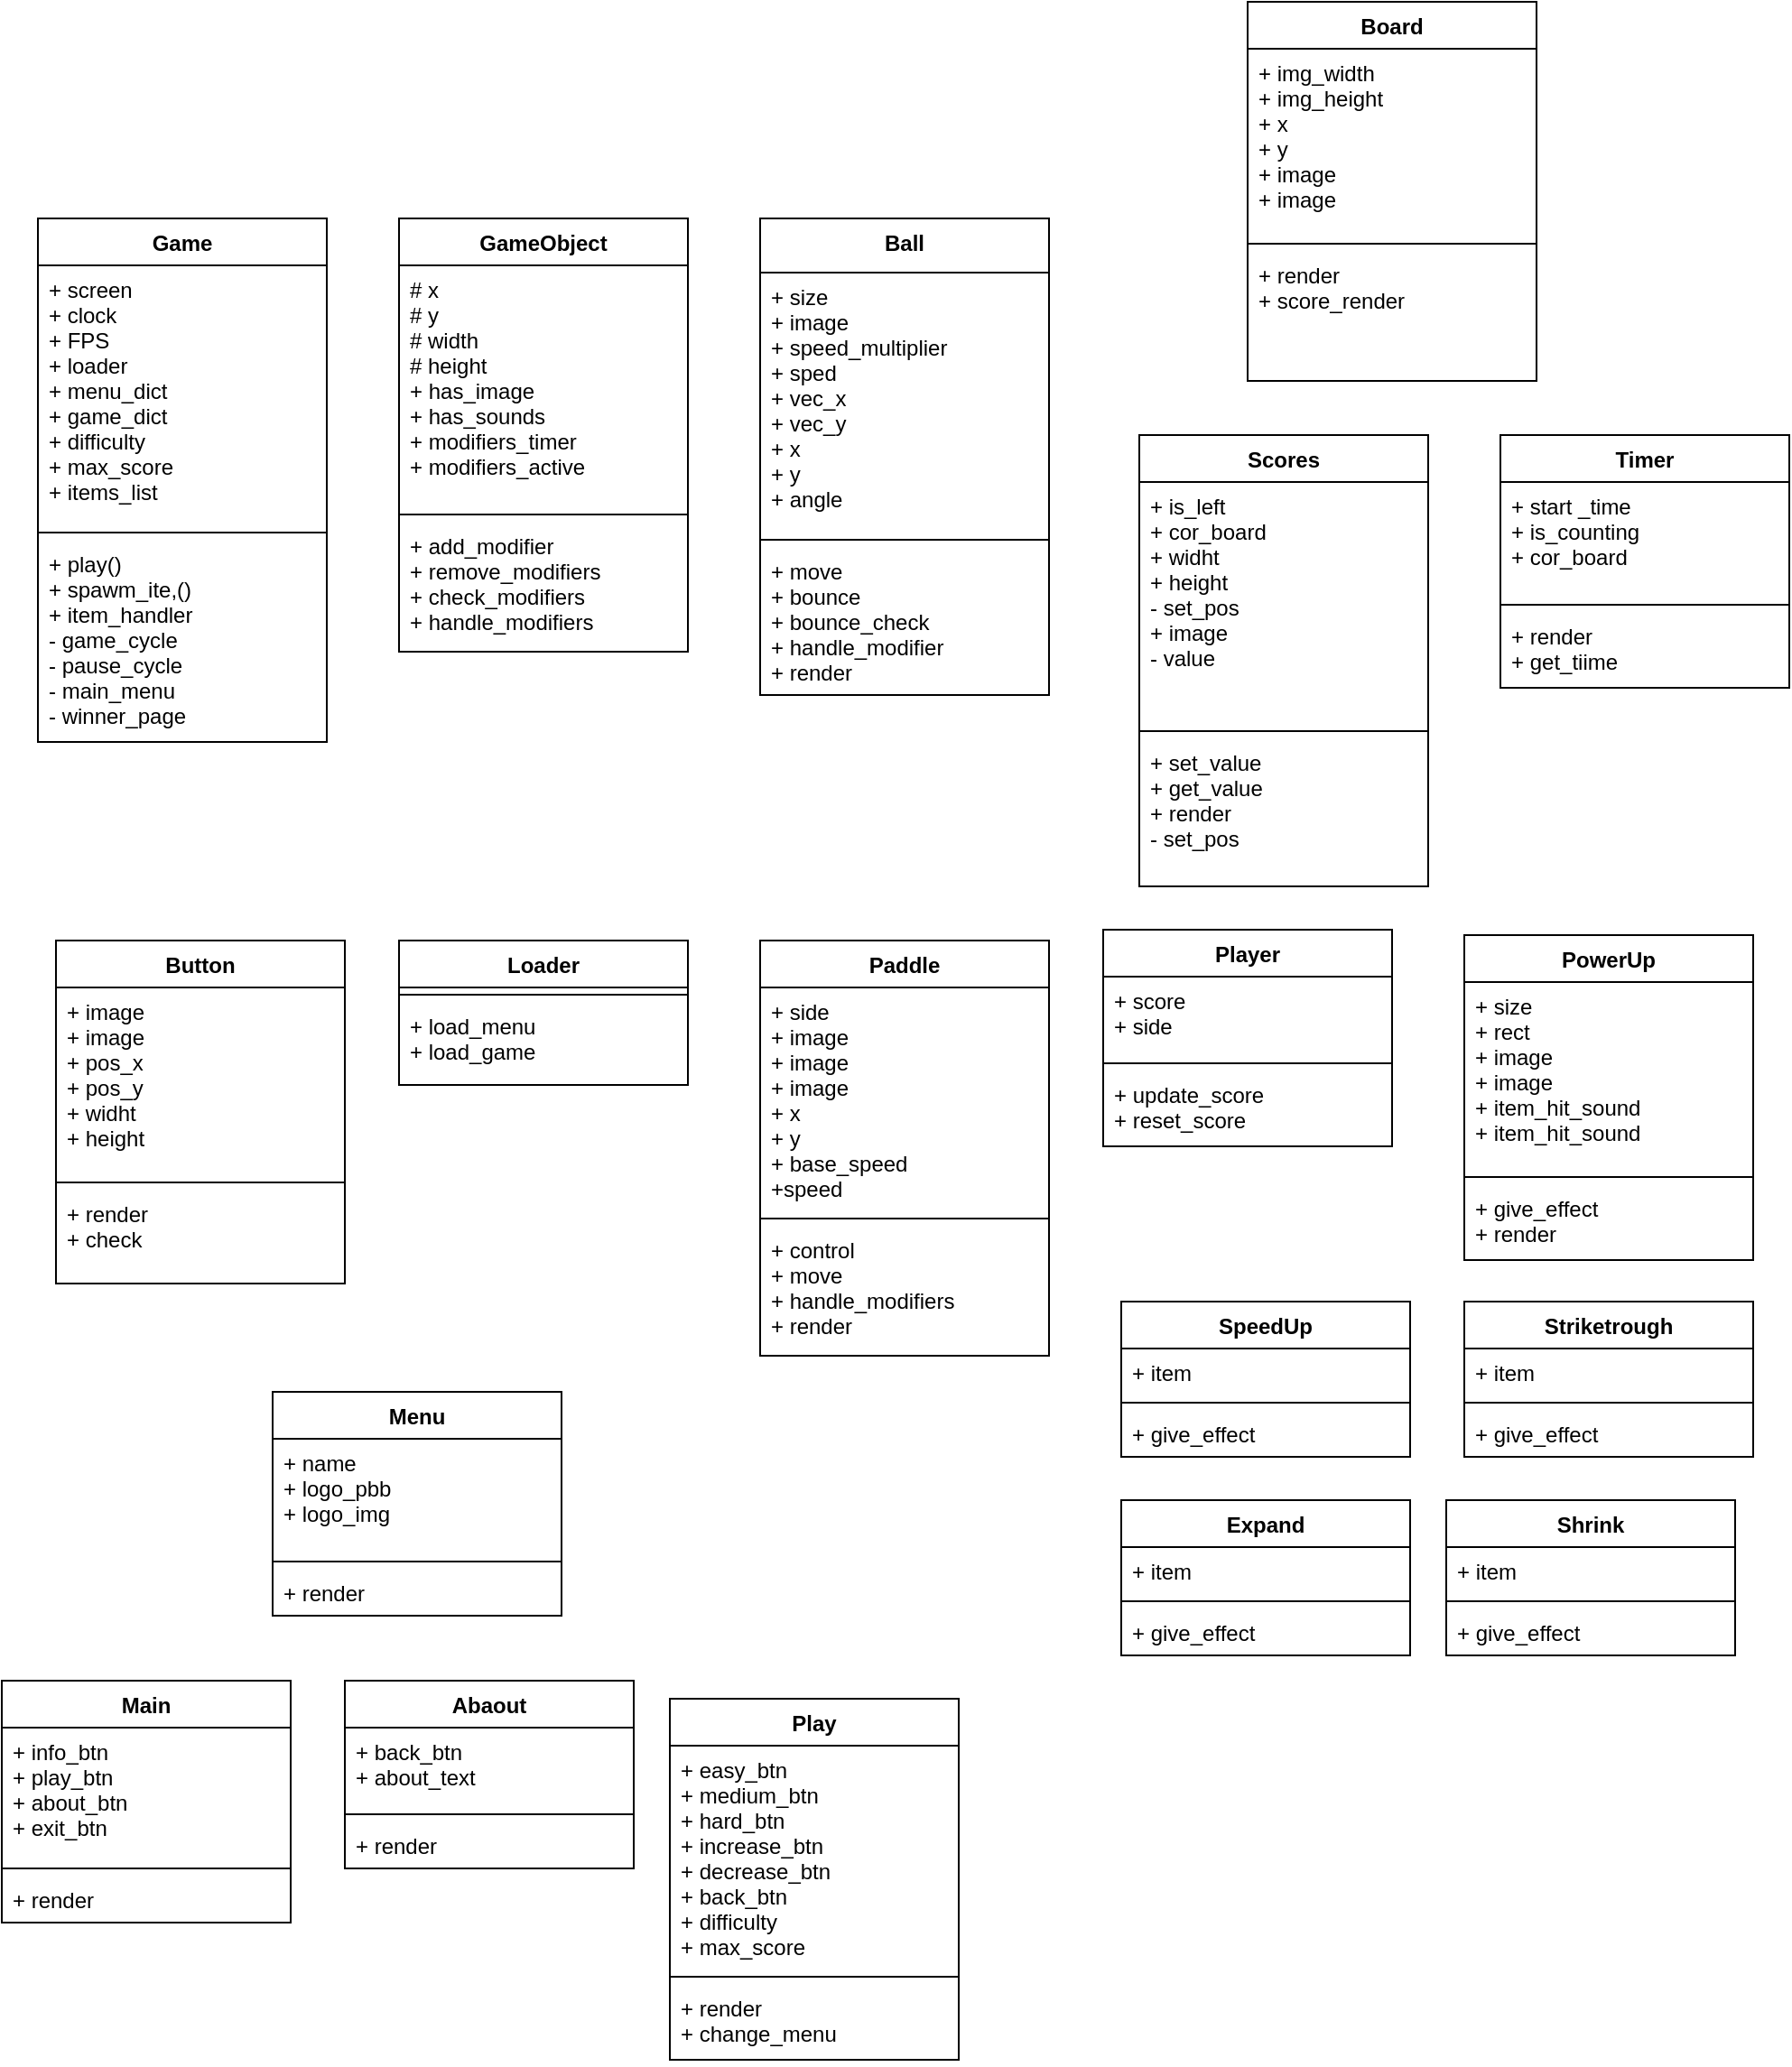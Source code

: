 <mxfile version="18.2.1" type="device"><diagram id="ZpMINNTCplKvtxBsx-kP" name="Page-1"><mxGraphModel dx="1386" dy="752" grid="1" gridSize="10" guides="1" tooltips="1" connect="1" arrows="1" fold="1" page="1" pageScale="1" pageWidth="1100" pageHeight="850" math="0" shadow="0"><root><mxCell id="0"/><mxCell id="1" parent="0"/><mxCell id="_jdVswIiV0RcMIgMXIJT-1" value="Game" style="swimlane;fontStyle=1;align=center;verticalAlign=top;childLayout=stackLayout;horizontal=1;startSize=26;horizontalStack=0;resizeParent=1;resizeParentMax=0;resizeLast=0;collapsible=1;marginBottom=0;" vertex="1" parent="1"><mxGeometry x="30" y="350" width="160" height="290" as="geometry"/></mxCell><mxCell id="_jdVswIiV0RcMIgMXIJT-2" value="+ screen &#10;+ clock&#10;+ FPS&#10;+ loader&#10;+ menu_dict&#10;+ game_dict&#10;+ difficulty&#10;+ max_score&#10;+ items_list" style="text;strokeColor=none;fillColor=none;align=left;verticalAlign=top;spacingLeft=4;spacingRight=4;overflow=hidden;rotatable=0;points=[[0,0.5],[1,0.5]];portConstraint=eastwest;" vertex="1" parent="_jdVswIiV0RcMIgMXIJT-1"><mxGeometry y="26" width="160" height="144" as="geometry"/></mxCell><mxCell id="_jdVswIiV0RcMIgMXIJT-3" value="" style="line;strokeWidth=1;fillColor=none;align=left;verticalAlign=middle;spacingTop=-1;spacingLeft=3;spacingRight=3;rotatable=0;labelPosition=right;points=[];portConstraint=eastwest;" vertex="1" parent="_jdVswIiV0RcMIgMXIJT-1"><mxGeometry y="170" width="160" height="8" as="geometry"/></mxCell><mxCell id="_jdVswIiV0RcMIgMXIJT-4" value="+ play()&#10;+ spawm_ite,()&#10;+ item_handler&#10;- game_cycle&#10;- pause_cycle&#10;- main_menu&#10;- winner_page&#10;" style="text;strokeColor=none;fillColor=none;align=left;verticalAlign=top;spacingLeft=4;spacingRight=4;overflow=hidden;rotatable=0;points=[[0,0.5],[1,0.5]];portConstraint=eastwest;" vertex="1" parent="_jdVswIiV0RcMIgMXIJT-1"><mxGeometry y="178" width="160" height="112" as="geometry"/></mxCell><mxCell id="_jdVswIiV0RcMIgMXIJT-5" value="GameObject" style="swimlane;fontStyle=1;align=center;verticalAlign=top;childLayout=stackLayout;horizontal=1;startSize=26;horizontalStack=0;resizeParent=1;resizeParentMax=0;resizeLast=0;collapsible=1;marginBottom=0;" vertex="1" parent="1"><mxGeometry x="230" y="350" width="160" height="240" as="geometry"/></mxCell><mxCell id="_jdVswIiV0RcMIgMXIJT-6" value="# x&#10;# y&#10;# width&#10;# height&#10;+ has_image&#10;+ has_sounds&#10;+ modifiers_timer&#10;+ modifiers_active" style="text;strokeColor=none;fillColor=none;align=left;verticalAlign=top;spacingLeft=4;spacingRight=4;overflow=hidden;rotatable=0;points=[[0,0.5],[1,0.5]];portConstraint=eastwest;" vertex="1" parent="_jdVswIiV0RcMIgMXIJT-5"><mxGeometry y="26" width="160" height="134" as="geometry"/></mxCell><mxCell id="_jdVswIiV0RcMIgMXIJT-7" value="" style="line;strokeWidth=1;fillColor=none;align=left;verticalAlign=middle;spacingTop=-1;spacingLeft=3;spacingRight=3;rotatable=0;labelPosition=right;points=[];portConstraint=eastwest;" vertex="1" parent="_jdVswIiV0RcMIgMXIJT-5"><mxGeometry y="160" width="160" height="8" as="geometry"/></mxCell><mxCell id="_jdVswIiV0RcMIgMXIJT-8" value="+ add_modifier&#10;+ remove_modifiers&#10;+ check_modifiers&#10;+ handle_modifiers&#10;" style="text;strokeColor=none;fillColor=none;align=left;verticalAlign=top;spacingLeft=4;spacingRight=4;overflow=hidden;rotatable=0;points=[[0,0.5],[1,0.5]];portConstraint=eastwest;" vertex="1" parent="_jdVswIiV0RcMIgMXIJT-5"><mxGeometry y="168" width="160" height="72" as="geometry"/></mxCell><mxCell id="_jdVswIiV0RcMIgMXIJT-13" value="Ball" style="swimlane;fontStyle=1;align=center;verticalAlign=top;childLayout=stackLayout;horizontal=1;startSize=30;horizontalStack=0;resizeParent=1;resizeParentMax=0;resizeLast=0;collapsible=1;marginBottom=0;" vertex="1" parent="1"><mxGeometry x="430" y="350" width="160" height="264" as="geometry"/></mxCell><mxCell id="_jdVswIiV0RcMIgMXIJT-14" value="+ size&#10;+ image&#10;+ speed_multiplier&#10;+ sped&#10;+ vec_x&#10;+ vec_y&#10;+ x&#10;+ y&#10;+ angle&#10;" style="text;strokeColor=none;fillColor=none;align=left;verticalAlign=top;spacingLeft=4;spacingRight=4;overflow=hidden;rotatable=0;points=[[0,0.5],[1,0.5]];portConstraint=eastwest;" vertex="1" parent="_jdVswIiV0RcMIgMXIJT-13"><mxGeometry y="30" width="160" height="144" as="geometry"/></mxCell><mxCell id="_jdVswIiV0RcMIgMXIJT-15" value="" style="line;strokeWidth=1;fillColor=none;align=left;verticalAlign=middle;spacingTop=-1;spacingLeft=3;spacingRight=3;rotatable=0;labelPosition=right;points=[];portConstraint=eastwest;" vertex="1" parent="_jdVswIiV0RcMIgMXIJT-13"><mxGeometry y="174" width="160" height="8" as="geometry"/></mxCell><mxCell id="_jdVswIiV0RcMIgMXIJT-16" value="+ move&#10;+ bounce&#10;+ bounce_check&#10;+ handle_modifier&#10;+ render" style="text;strokeColor=none;fillColor=none;align=left;verticalAlign=top;spacingLeft=4;spacingRight=4;overflow=hidden;rotatable=0;points=[[0,0.5],[1,0.5]];portConstraint=eastwest;" vertex="1" parent="_jdVswIiV0RcMIgMXIJT-13"><mxGeometry y="182" width="160" height="82" as="geometry"/></mxCell><mxCell id="_jdVswIiV0RcMIgMXIJT-17" value="Board" style="swimlane;fontStyle=1;align=center;verticalAlign=top;childLayout=stackLayout;horizontal=1;startSize=26;horizontalStack=0;resizeParent=1;resizeParentMax=0;resizeLast=0;collapsible=1;marginBottom=0;" vertex="1" parent="1"><mxGeometry x="700" y="230" width="160" height="210" as="geometry"/></mxCell><mxCell id="_jdVswIiV0RcMIgMXIJT-18" value="+ img_width&#10;+ img_height&#10;+ x&#10;+ y&#10;+ image&#10;+ image" style="text;strokeColor=none;fillColor=none;align=left;verticalAlign=top;spacingLeft=4;spacingRight=4;overflow=hidden;rotatable=0;points=[[0,0.5],[1,0.5]];portConstraint=eastwest;" vertex="1" parent="_jdVswIiV0RcMIgMXIJT-17"><mxGeometry y="26" width="160" height="104" as="geometry"/></mxCell><mxCell id="_jdVswIiV0RcMIgMXIJT-19" value="" style="line;strokeWidth=1;fillColor=none;align=left;verticalAlign=middle;spacingTop=-1;spacingLeft=3;spacingRight=3;rotatable=0;labelPosition=right;points=[];portConstraint=eastwest;" vertex="1" parent="_jdVswIiV0RcMIgMXIJT-17"><mxGeometry y="130" width="160" height="8" as="geometry"/></mxCell><mxCell id="_jdVswIiV0RcMIgMXIJT-20" value="+ render&#10;+ score_render" style="text;strokeColor=none;fillColor=none;align=left;verticalAlign=top;spacingLeft=4;spacingRight=4;overflow=hidden;rotatable=0;points=[[0,0.5],[1,0.5]];portConstraint=eastwest;" vertex="1" parent="_jdVswIiV0RcMIgMXIJT-17"><mxGeometry y="138" width="160" height="72" as="geometry"/></mxCell><mxCell id="_jdVswIiV0RcMIgMXIJT-21" value="Scores" style="swimlane;fontStyle=1;align=center;verticalAlign=top;childLayout=stackLayout;horizontal=1;startSize=26;horizontalStack=0;resizeParent=1;resizeParentMax=0;resizeLast=0;collapsible=1;marginBottom=0;" vertex="1" parent="1"><mxGeometry x="640" y="470" width="160" height="250" as="geometry"/></mxCell><mxCell id="_jdVswIiV0RcMIgMXIJT-22" value="+ is_left&#10;+ cor_board&#10;+ widht&#10;+ height&#10;- set_pos&#10;+ image&#10;- value" style="text;strokeColor=none;fillColor=none;align=left;verticalAlign=top;spacingLeft=4;spacingRight=4;overflow=hidden;rotatable=0;points=[[0,0.5],[1,0.5]];portConstraint=eastwest;" vertex="1" parent="_jdVswIiV0RcMIgMXIJT-21"><mxGeometry y="26" width="160" height="134" as="geometry"/></mxCell><mxCell id="_jdVswIiV0RcMIgMXIJT-23" value="" style="line;strokeWidth=1;fillColor=none;align=left;verticalAlign=middle;spacingTop=-1;spacingLeft=3;spacingRight=3;rotatable=0;labelPosition=right;points=[];portConstraint=eastwest;" vertex="1" parent="_jdVswIiV0RcMIgMXIJT-21"><mxGeometry y="160" width="160" height="8" as="geometry"/></mxCell><mxCell id="_jdVswIiV0RcMIgMXIJT-24" value="+ set_value&#10;+ get_value&#10;+ render&#10;- set_pos" style="text;strokeColor=none;fillColor=none;align=left;verticalAlign=top;spacingLeft=4;spacingRight=4;overflow=hidden;rotatable=0;points=[[0,0.5],[1,0.5]];portConstraint=eastwest;" vertex="1" parent="_jdVswIiV0RcMIgMXIJT-21"><mxGeometry y="168" width="160" height="82" as="geometry"/></mxCell><mxCell id="_jdVswIiV0RcMIgMXIJT-26" value="Timer" style="swimlane;fontStyle=1;align=center;verticalAlign=top;childLayout=stackLayout;horizontal=1;startSize=26;horizontalStack=0;resizeParent=1;resizeParentMax=0;resizeLast=0;collapsible=1;marginBottom=0;" vertex="1" parent="1"><mxGeometry x="840" y="470" width="160" height="140" as="geometry"/></mxCell><mxCell id="_jdVswIiV0RcMIgMXIJT-27" value="+ start _time&#10;+ is_counting&#10;+ cor_board" style="text;strokeColor=none;fillColor=none;align=left;verticalAlign=top;spacingLeft=4;spacingRight=4;overflow=hidden;rotatable=0;points=[[0,0.5],[1,0.5]];portConstraint=eastwest;" vertex="1" parent="_jdVswIiV0RcMIgMXIJT-26"><mxGeometry y="26" width="160" height="64" as="geometry"/></mxCell><mxCell id="_jdVswIiV0RcMIgMXIJT-28" value="" style="line;strokeWidth=1;fillColor=none;align=left;verticalAlign=middle;spacingTop=-1;spacingLeft=3;spacingRight=3;rotatable=0;labelPosition=right;points=[];portConstraint=eastwest;" vertex="1" parent="_jdVswIiV0RcMIgMXIJT-26"><mxGeometry y="90" width="160" height="8" as="geometry"/></mxCell><mxCell id="_jdVswIiV0RcMIgMXIJT-29" value="+ render&#10;+ get_tiime" style="text;strokeColor=none;fillColor=none;align=left;verticalAlign=top;spacingLeft=4;spacingRight=4;overflow=hidden;rotatable=0;points=[[0,0.5],[1,0.5]];portConstraint=eastwest;" vertex="1" parent="_jdVswIiV0RcMIgMXIJT-26"><mxGeometry y="98" width="160" height="42" as="geometry"/></mxCell><mxCell id="_jdVswIiV0RcMIgMXIJT-30" value="Button" style="swimlane;fontStyle=1;align=center;verticalAlign=top;childLayout=stackLayout;horizontal=1;startSize=26;horizontalStack=0;resizeParent=1;resizeParentMax=0;resizeLast=0;collapsible=1;marginBottom=0;" vertex="1" parent="1"><mxGeometry x="40" y="750" width="160" height="190" as="geometry"/></mxCell><mxCell id="_jdVswIiV0RcMIgMXIJT-31" value="+ image&#10;+ image&#10;+ pos_x&#10;+ pos_y&#10;+ widht&#10;+ height" style="text;strokeColor=none;fillColor=none;align=left;verticalAlign=top;spacingLeft=4;spacingRight=4;overflow=hidden;rotatable=0;points=[[0,0.5],[1,0.5]];portConstraint=eastwest;" vertex="1" parent="_jdVswIiV0RcMIgMXIJT-30"><mxGeometry y="26" width="160" height="104" as="geometry"/></mxCell><mxCell id="_jdVswIiV0RcMIgMXIJT-32" value="" style="line;strokeWidth=1;fillColor=none;align=left;verticalAlign=middle;spacingTop=-1;spacingLeft=3;spacingRight=3;rotatable=0;labelPosition=right;points=[];portConstraint=eastwest;" vertex="1" parent="_jdVswIiV0RcMIgMXIJT-30"><mxGeometry y="130" width="160" height="8" as="geometry"/></mxCell><mxCell id="_jdVswIiV0RcMIgMXIJT-33" value="+ render&#10;+ check" style="text;strokeColor=none;fillColor=none;align=left;verticalAlign=top;spacingLeft=4;spacingRight=4;overflow=hidden;rotatable=0;points=[[0,0.5],[1,0.5]];portConstraint=eastwest;" vertex="1" parent="_jdVswIiV0RcMIgMXIJT-30"><mxGeometry y="138" width="160" height="52" as="geometry"/></mxCell><mxCell id="_jdVswIiV0RcMIgMXIJT-34" value="Loader" style="swimlane;fontStyle=1;align=center;verticalAlign=top;childLayout=stackLayout;horizontal=1;startSize=26;horizontalStack=0;resizeParent=1;resizeParentMax=0;resizeLast=0;collapsible=1;marginBottom=0;" vertex="1" parent="1"><mxGeometry x="230" y="750" width="160" height="80" as="geometry"/></mxCell><mxCell id="_jdVswIiV0RcMIgMXIJT-36" value="" style="line;strokeWidth=1;fillColor=none;align=left;verticalAlign=middle;spacingTop=-1;spacingLeft=3;spacingRight=3;rotatable=0;labelPosition=right;points=[];portConstraint=eastwest;" vertex="1" parent="_jdVswIiV0RcMIgMXIJT-34"><mxGeometry y="26" width="160" height="8" as="geometry"/></mxCell><mxCell id="_jdVswIiV0RcMIgMXIJT-37" value="+ load_menu&#10;+ load_game" style="text;strokeColor=none;fillColor=none;align=left;verticalAlign=top;spacingLeft=4;spacingRight=4;overflow=hidden;rotatable=0;points=[[0,0.5],[1,0.5]];portConstraint=eastwest;" vertex="1" parent="_jdVswIiV0RcMIgMXIJT-34"><mxGeometry y="34" width="160" height="46" as="geometry"/></mxCell><mxCell id="_jdVswIiV0RcMIgMXIJT-38" value="Paddle" style="swimlane;fontStyle=1;align=center;verticalAlign=top;childLayout=stackLayout;horizontal=1;startSize=26;horizontalStack=0;resizeParent=1;resizeParentMax=0;resizeLast=0;collapsible=1;marginBottom=0;" vertex="1" parent="1"><mxGeometry x="430" y="750" width="160" height="230" as="geometry"/></mxCell><mxCell id="_jdVswIiV0RcMIgMXIJT-39" value="+ side&#10;+ image&#10;+ image&#10;+ image&#10;+ x&#10;+ y&#10;+ base_speed&#10;+speed" style="text;strokeColor=none;fillColor=none;align=left;verticalAlign=top;spacingLeft=4;spacingRight=4;overflow=hidden;rotatable=0;points=[[0,0.5],[1,0.5]];portConstraint=eastwest;" vertex="1" parent="_jdVswIiV0RcMIgMXIJT-38"><mxGeometry y="26" width="160" height="124" as="geometry"/></mxCell><mxCell id="_jdVswIiV0RcMIgMXIJT-40" value="" style="line;strokeWidth=1;fillColor=none;align=left;verticalAlign=middle;spacingTop=-1;spacingLeft=3;spacingRight=3;rotatable=0;labelPosition=right;points=[];portConstraint=eastwest;" vertex="1" parent="_jdVswIiV0RcMIgMXIJT-38"><mxGeometry y="150" width="160" height="8" as="geometry"/></mxCell><mxCell id="_jdVswIiV0RcMIgMXIJT-41" value="+ control&#10;+ move&#10;+ handle_modifiers&#10;+ render&#10;" style="text;strokeColor=none;fillColor=none;align=left;verticalAlign=top;spacingLeft=4;spacingRight=4;overflow=hidden;rotatable=0;points=[[0,0.5],[1,0.5]];portConstraint=eastwest;" vertex="1" parent="_jdVswIiV0RcMIgMXIJT-38"><mxGeometry y="158" width="160" height="72" as="geometry"/></mxCell><mxCell id="_jdVswIiV0RcMIgMXIJT-42" value="Player" style="swimlane;fontStyle=1;align=center;verticalAlign=top;childLayout=stackLayout;horizontal=1;startSize=26;horizontalStack=0;resizeParent=1;resizeParentMax=0;resizeLast=0;collapsible=1;marginBottom=0;" vertex="1" parent="1"><mxGeometry x="620" y="744" width="160" height="120" as="geometry"/></mxCell><mxCell id="_jdVswIiV0RcMIgMXIJT-43" value="+ score&#10;+ side" style="text;strokeColor=none;fillColor=none;align=left;verticalAlign=top;spacingLeft=4;spacingRight=4;overflow=hidden;rotatable=0;points=[[0,0.5],[1,0.5]];portConstraint=eastwest;" vertex="1" parent="_jdVswIiV0RcMIgMXIJT-42"><mxGeometry y="26" width="160" height="44" as="geometry"/></mxCell><mxCell id="_jdVswIiV0RcMIgMXIJT-44" value="" style="line;strokeWidth=1;fillColor=none;align=left;verticalAlign=middle;spacingTop=-1;spacingLeft=3;spacingRight=3;rotatable=0;labelPosition=right;points=[];portConstraint=eastwest;" vertex="1" parent="_jdVswIiV0RcMIgMXIJT-42"><mxGeometry y="70" width="160" height="8" as="geometry"/></mxCell><mxCell id="_jdVswIiV0RcMIgMXIJT-45" value="+ update_score&#10;+ reset_score" style="text;strokeColor=none;fillColor=none;align=left;verticalAlign=top;spacingLeft=4;spacingRight=4;overflow=hidden;rotatable=0;points=[[0,0.5],[1,0.5]];portConstraint=eastwest;" vertex="1" parent="_jdVswIiV0RcMIgMXIJT-42"><mxGeometry y="78" width="160" height="42" as="geometry"/></mxCell><mxCell id="_jdVswIiV0RcMIgMXIJT-46" value="PowerUp" style="swimlane;fontStyle=1;align=center;verticalAlign=top;childLayout=stackLayout;horizontal=1;startSize=26;horizontalStack=0;resizeParent=1;resizeParentMax=0;resizeLast=0;collapsible=1;marginBottom=0;" vertex="1" parent="1"><mxGeometry x="820" y="747" width="160" height="180" as="geometry"/></mxCell><mxCell id="_jdVswIiV0RcMIgMXIJT-47" value="+ size&#10;+ rect&#10;+ image&#10;+ image&#10;+ item_hit_sound&#10;+ item_hit_sound" style="text;strokeColor=none;fillColor=none;align=left;verticalAlign=top;spacingLeft=4;spacingRight=4;overflow=hidden;rotatable=0;points=[[0,0.5],[1,0.5]];portConstraint=eastwest;" vertex="1" parent="_jdVswIiV0RcMIgMXIJT-46"><mxGeometry y="26" width="160" height="104" as="geometry"/></mxCell><mxCell id="_jdVswIiV0RcMIgMXIJT-48" value="" style="line;strokeWidth=1;fillColor=none;align=left;verticalAlign=middle;spacingTop=-1;spacingLeft=3;spacingRight=3;rotatable=0;labelPosition=right;points=[];portConstraint=eastwest;" vertex="1" parent="_jdVswIiV0RcMIgMXIJT-46"><mxGeometry y="130" width="160" height="8" as="geometry"/></mxCell><mxCell id="_jdVswIiV0RcMIgMXIJT-49" value="+ give_effect&#10;+ render" style="text;strokeColor=none;fillColor=none;align=left;verticalAlign=top;spacingLeft=4;spacingRight=4;overflow=hidden;rotatable=0;points=[[0,0.5],[1,0.5]];portConstraint=eastwest;" vertex="1" parent="_jdVswIiV0RcMIgMXIJT-46"><mxGeometry y="138" width="160" height="42" as="geometry"/></mxCell><mxCell id="_jdVswIiV0RcMIgMXIJT-50" value="SpeedUp" style="swimlane;fontStyle=1;align=center;verticalAlign=top;childLayout=stackLayout;horizontal=1;startSize=26;horizontalStack=0;resizeParent=1;resizeParentMax=0;resizeLast=0;collapsible=1;marginBottom=0;" vertex="1" parent="1"><mxGeometry x="630" y="950" width="160" height="86" as="geometry"/></mxCell><mxCell id="_jdVswIiV0RcMIgMXIJT-51" value="+ item" style="text;strokeColor=none;fillColor=none;align=left;verticalAlign=top;spacingLeft=4;spacingRight=4;overflow=hidden;rotatable=0;points=[[0,0.5],[1,0.5]];portConstraint=eastwest;" vertex="1" parent="_jdVswIiV0RcMIgMXIJT-50"><mxGeometry y="26" width="160" height="26" as="geometry"/></mxCell><mxCell id="_jdVswIiV0RcMIgMXIJT-52" value="" style="line;strokeWidth=1;fillColor=none;align=left;verticalAlign=middle;spacingTop=-1;spacingLeft=3;spacingRight=3;rotatable=0;labelPosition=right;points=[];portConstraint=eastwest;" vertex="1" parent="_jdVswIiV0RcMIgMXIJT-50"><mxGeometry y="52" width="160" height="8" as="geometry"/></mxCell><mxCell id="_jdVswIiV0RcMIgMXIJT-53" value="+ give_effect" style="text;strokeColor=none;fillColor=none;align=left;verticalAlign=top;spacingLeft=4;spacingRight=4;overflow=hidden;rotatable=0;points=[[0,0.5],[1,0.5]];portConstraint=eastwest;" vertex="1" parent="_jdVswIiV0RcMIgMXIJT-50"><mxGeometry y="60" width="160" height="26" as="geometry"/></mxCell><mxCell id="_jdVswIiV0RcMIgMXIJT-54" value="Striketrough" style="swimlane;fontStyle=1;align=center;verticalAlign=top;childLayout=stackLayout;horizontal=1;startSize=26;horizontalStack=0;resizeParent=1;resizeParentMax=0;resizeLast=0;collapsible=1;marginBottom=0;" vertex="1" parent="1"><mxGeometry x="820" y="950" width="160" height="86" as="geometry"/></mxCell><mxCell id="_jdVswIiV0RcMIgMXIJT-55" value="+ item" style="text;strokeColor=none;fillColor=none;align=left;verticalAlign=top;spacingLeft=4;spacingRight=4;overflow=hidden;rotatable=0;points=[[0,0.5],[1,0.5]];portConstraint=eastwest;" vertex="1" parent="_jdVswIiV0RcMIgMXIJT-54"><mxGeometry y="26" width="160" height="26" as="geometry"/></mxCell><mxCell id="_jdVswIiV0RcMIgMXIJT-56" value="" style="line;strokeWidth=1;fillColor=none;align=left;verticalAlign=middle;spacingTop=-1;spacingLeft=3;spacingRight=3;rotatable=0;labelPosition=right;points=[];portConstraint=eastwest;" vertex="1" parent="_jdVswIiV0RcMIgMXIJT-54"><mxGeometry y="52" width="160" height="8" as="geometry"/></mxCell><mxCell id="_jdVswIiV0RcMIgMXIJT-57" value="+ give_effect" style="text;strokeColor=none;fillColor=none;align=left;verticalAlign=top;spacingLeft=4;spacingRight=4;overflow=hidden;rotatable=0;points=[[0,0.5],[1,0.5]];portConstraint=eastwest;" vertex="1" parent="_jdVswIiV0RcMIgMXIJT-54"><mxGeometry y="60" width="160" height="26" as="geometry"/></mxCell><mxCell id="_jdVswIiV0RcMIgMXIJT-58" value="Expand" style="swimlane;fontStyle=1;align=center;verticalAlign=top;childLayout=stackLayout;horizontal=1;startSize=26;horizontalStack=0;resizeParent=1;resizeParentMax=0;resizeLast=0;collapsible=1;marginBottom=0;" vertex="1" parent="1"><mxGeometry x="630" y="1060" width="160" height="86" as="geometry"/></mxCell><mxCell id="_jdVswIiV0RcMIgMXIJT-59" value="+ item" style="text;strokeColor=none;fillColor=none;align=left;verticalAlign=top;spacingLeft=4;spacingRight=4;overflow=hidden;rotatable=0;points=[[0,0.5],[1,0.5]];portConstraint=eastwest;" vertex="1" parent="_jdVswIiV0RcMIgMXIJT-58"><mxGeometry y="26" width="160" height="26" as="geometry"/></mxCell><mxCell id="_jdVswIiV0RcMIgMXIJT-60" value="" style="line;strokeWidth=1;fillColor=none;align=left;verticalAlign=middle;spacingTop=-1;spacingLeft=3;spacingRight=3;rotatable=0;labelPosition=right;points=[];portConstraint=eastwest;" vertex="1" parent="_jdVswIiV0RcMIgMXIJT-58"><mxGeometry y="52" width="160" height="8" as="geometry"/></mxCell><mxCell id="_jdVswIiV0RcMIgMXIJT-61" value="+ give_effect" style="text;strokeColor=none;fillColor=none;align=left;verticalAlign=top;spacingLeft=4;spacingRight=4;overflow=hidden;rotatable=0;points=[[0,0.5],[1,0.5]];portConstraint=eastwest;" vertex="1" parent="_jdVswIiV0RcMIgMXIJT-58"><mxGeometry y="60" width="160" height="26" as="geometry"/></mxCell><mxCell id="_jdVswIiV0RcMIgMXIJT-62" value="Shrink" style="swimlane;fontStyle=1;align=center;verticalAlign=top;childLayout=stackLayout;horizontal=1;startSize=26;horizontalStack=0;resizeParent=1;resizeParentMax=0;resizeLast=0;collapsible=1;marginBottom=0;" vertex="1" parent="1"><mxGeometry x="810" y="1060" width="160" height="86" as="geometry"/></mxCell><mxCell id="_jdVswIiV0RcMIgMXIJT-63" value="+ item" style="text;strokeColor=none;fillColor=none;align=left;verticalAlign=top;spacingLeft=4;spacingRight=4;overflow=hidden;rotatable=0;points=[[0,0.5],[1,0.5]];portConstraint=eastwest;" vertex="1" parent="_jdVswIiV0RcMIgMXIJT-62"><mxGeometry y="26" width="160" height="26" as="geometry"/></mxCell><mxCell id="_jdVswIiV0RcMIgMXIJT-64" value="" style="line;strokeWidth=1;fillColor=none;align=left;verticalAlign=middle;spacingTop=-1;spacingLeft=3;spacingRight=3;rotatable=0;labelPosition=right;points=[];portConstraint=eastwest;" vertex="1" parent="_jdVswIiV0RcMIgMXIJT-62"><mxGeometry y="52" width="160" height="8" as="geometry"/></mxCell><mxCell id="_jdVswIiV0RcMIgMXIJT-65" value="+ give_effect" style="text;strokeColor=none;fillColor=none;align=left;verticalAlign=top;spacingLeft=4;spacingRight=4;overflow=hidden;rotatable=0;points=[[0,0.5],[1,0.5]];portConstraint=eastwest;" vertex="1" parent="_jdVswIiV0RcMIgMXIJT-62"><mxGeometry y="60" width="160" height="26" as="geometry"/></mxCell><mxCell id="_jdVswIiV0RcMIgMXIJT-66" value="Menu" style="swimlane;fontStyle=1;align=center;verticalAlign=top;childLayout=stackLayout;horizontal=1;startSize=26;horizontalStack=0;resizeParent=1;resizeParentMax=0;resizeLast=0;collapsible=1;marginBottom=0;" vertex="1" parent="1"><mxGeometry x="160" y="1000" width="160" height="124" as="geometry"/></mxCell><mxCell id="_jdVswIiV0RcMIgMXIJT-67" value="+ name&#10;+ logo_pbb&#10;+ logo_img" style="text;strokeColor=none;fillColor=none;align=left;verticalAlign=top;spacingLeft=4;spacingRight=4;overflow=hidden;rotatable=0;points=[[0,0.5],[1,0.5]];portConstraint=eastwest;" vertex="1" parent="_jdVswIiV0RcMIgMXIJT-66"><mxGeometry y="26" width="160" height="64" as="geometry"/></mxCell><mxCell id="_jdVswIiV0RcMIgMXIJT-68" value="" style="line;strokeWidth=1;fillColor=none;align=left;verticalAlign=middle;spacingTop=-1;spacingLeft=3;spacingRight=3;rotatable=0;labelPosition=right;points=[];portConstraint=eastwest;" vertex="1" parent="_jdVswIiV0RcMIgMXIJT-66"><mxGeometry y="90" width="160" height="8" as="geometry"/></mxCell><mxCell id="_jdVswIiV0RcMIgMXIJT-69" value="+ render" style="text;strokeColor=none;fillColor=none;align=left;verticalAlign=top;spacingLeft=4;spacingRight=4;overflow=hidden;rotatable=0;points=[[0,0.5],[1,0.5]];portConstraint=eastwest;" vertex="1" parent="_jdVswIiV0RcMIgMXIJT-66"><mxGeometry y="98" width="160" height="26" as="geometry"/></mxCell><mxCell id="_jdVswIiV0RcMIgMXIJT-70" value="Main" style="swimlane;fontStyle=1;align=center;verticalAlign=top;childLayout=stackLayout;horizontal=1;startSize=26;horizontalStack=0;resizeParent=1;resizeParentMax=0;resizeLast=0;collapsible=1;marginBottom=0;" vertex="1" parent="1"><mxGeometry x="10" y="1160" width="160" height="134" as="geometry"/></mxCell><mxCell id="_jdVswIiV0RcMIgMXIJT-71" value="+ info_btn&#10;+ play_btn&#10;+ about_btn&#10;+ exit_btn" style="text;strokeColor=none;fillColor=none;align=left;verticalAlign=top;spacingLeft=4;spacingRight=4;overflow=hidden;rotatable=0;points=[[0,0.5],[1,0.5]];portConstraint=eastwest;" vertex="1" parent="_jdVswIiV0RcMIgMXIJT-70"><mxGeometry y="26" width="160" height="74" as="geometry"/></mxCell><mxCell id="_jdVswIiV0RcMIgMXIJT-72" value="" style="line;strokeWidth=1;fillColor=none;align=left;verticalAlign=middle;spacingTop=-1;spacingLeft=3;spacingRight=3;rotatable=0;labelPosition=right;points=[];portConstraint=eastwest;" vertex="1" parent="_jdVswIiV0RcMIgMXIJT-70"><mxGeometry y="100" width="160" height="8" as="geometry"/></mxCell><mxCell id="_jdVswIiV0RcMIgMXIJT-73" value="+ render" style="text;strokeColor=none;fillColor=none;align=left;verticalAlign=top;spacingLeft=4;spacingRight=4;overflow=hidden;rotatable=0;points=[[0,0.5],[1,0.5]];portConstraint=eastwest;" vertex="1" parent="_jdVswIiV0RcMIgMXIJT-70"><mxGeometry y="108" width="160" height="26" as="geometry"/></mxCell><mxCell id="_jdVswIiV0RcMIgMXIJT-74" value="Play" style="swimlane;fontStyle=1;align=center;verticalAlign=top;childLayout=stackLayout;horizontal=1;startSize=26;horizontalStack=0;resizeParent=1;resizeParentMax=0;resizeLast=0;collapsible=1;marginBottom=0;" vertex="1" parent="1"><mxGeometry x="380" y="1170" width="160" height="200" as="geometry"/></mxCell><mxCell id="_jdVswIiV0RcMIgMXIJT-75" value="+ easy_btn&#10;+ medium_btn&#10;+ hard_btn&#10;+ increase_btn&#10;+ decrease_btn&#10;+ back_btn&#10;+ difficulty&#10;+ max_score" style="text;strokeColor=none;fillColor=none;align=left;verticalAlign=top;spacingLeft=4;spacingRight=4;overflow=hidden;rotatable=0;points=[[0,0.5],[1,0.5]];portConstraint=eastwest;" vertex="1" parent="_jdVswIiV0RcMIgMXIJT-74"><mxGeometry y="26" width="160" height="124" as="geometry"/></mxCell><mxCell id="_jdVswIiV0RcMIgMXIJT-76" value="" style="line;strokeWidth=1;fillColor=none;align=left;verticalAlign=middle;spacingTop=-1;spacingLeft=3;spacingRight=3;rotatable=0;labelPosition=right;points=[];portConstraint=eastwest;" vertex="1" parent="_jdVswIiV0RcMIgMXIJT-74"><mxGeometry y="150" width="160" height="8" as="geometry"/></mxCell><mxCell id="_jdVswIiV0RcMIgMXIJT-77" value="+ render&#10;+ change_menu" style="text;strokeColor=none;fillColor=none;align=left;verticalAlign=top;spacingLeft=4;spacingRight=4;overflow=hidden;rotatable=0;points=[[0,0.5],[1,0.5]];portConstraint=eastwest;" vertex="1" parent="_jdVswIiV0RcMIgMXIJT-74"><mxGeometry y="158" width="160" height="42" as="geometry"/></mxCell><mxCell id="_jdVswIiV0RcMIgMXIJT-78" value="Abaout" style="swimlane;fontStyle=1;align=center;verticalAlign=top;childLayout=stackLayout;horizontal=1;startSize=26;horizontalStack=0;resizeParent=1;resizeParentMax=0;resizeLast=0;collapsible=1;marginBottom=0;" vertex="1" parent="1"><mxGeometry x="200" y="1160" width="160" height="104" as="geometry"/></mxCell><mxCell id="_jdVswIiV0RcMIgMXIJT-79" value="+ back_btn&#10;+ about_text" style="text;strokeColor=none;fillColor=none;align=left;verticalAlign=top;spacingLeft=4;spacingRight=4;overflow=hidden;rotatable=0;points=[[0,0.5],[1,0.5]];portConstraint=eastwest;" vertex="1" parent="_jdVswIiV0RcMIgMXIJT-78"><mxGeometry y="26" width="160" height="44" as="geometry"/></mxCell><mxCell id="_jdVswIiV0RcMIgMXIJT-80" value="" style="line;strokeWidth=1;fillColor=none;align=left;verticalAlign=middle;spacingTop=-1;spacingLeft=3;spacingRight=3;rotatable=0;labelPosition=right;points=[];portConstraint=eastwest;" vertex="1" parent="_jdVswIiV0RcMIgMXIJT-78"><mxGeometry y="70" width="160" height="8" as="geometry"/></mxCell><mxCell id="_jdVswIiV0RcMIgMXIJT-81" value="+ render" style="text;strokeColor=none;fillColor=none;align=left;verticalAlign=top;spacingLeft=4;spacingRight=4;overflow=hidden;rotatable=0;points=[[0,0.5],[1,0.5]];portConstraint=eastwest;" vertex="1" parent="_jdVswIiV0RcMIgMXIJT-78"><mxGeometry y="78" width="160" height="26" as="geometry"/></mxCell></root></mxGraphModel></diagram></mxfile>